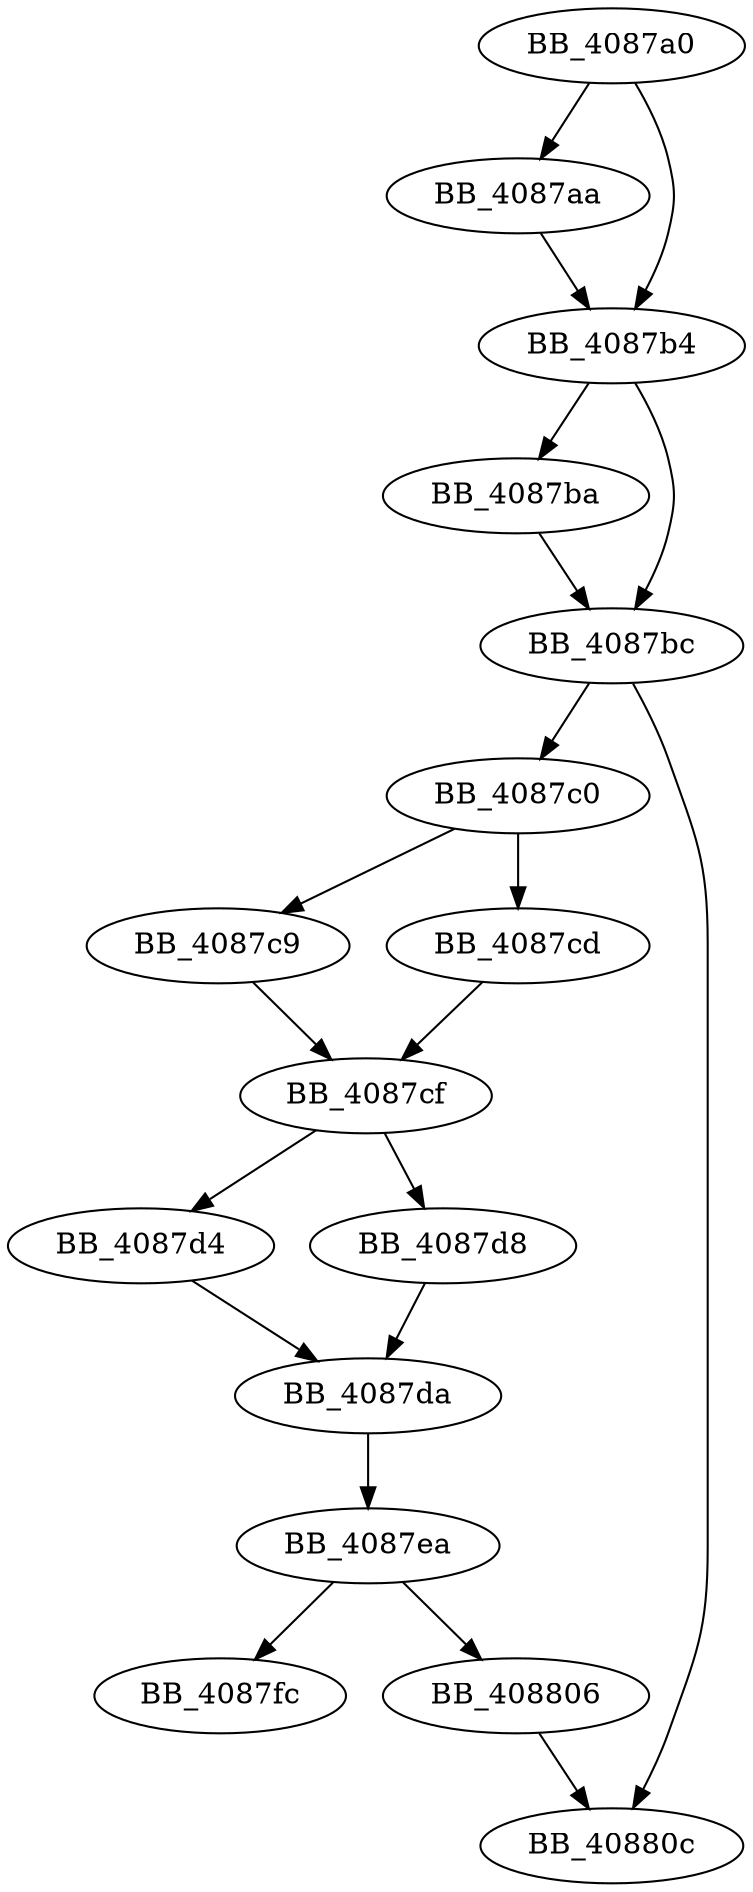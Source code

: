 DiGraph sub_4087A0{
BB_4087a0->BB_4087aa
BB_4087a0->BB_4087b4
BB_4087aa->BB_4087b4
BB_4087b4->BB_4087ba
BB_4087b4->BB_4087bc
BB_4087ba->BB_4087bc
BB_4087bc->BB_4087c0
BB_4087bc->BB_40880c
BB_4087c0->BB_4087c9
BB_4087c0->BB_4087cd
BB_4087c9->BB_4087cf
BB_4087cd->BB_4087cf
BB_4087cf->BB_4087d4
BB_4087cf->BB_4087d8
BB_4087d4->BB_4087da
BB_4087d8->BB_4087da
BB_4087da->BB_4087ea
BB_4087ea->BB_4087fc
BB_4087ea->BB_408806
BB_408806->BB_40880c
}
